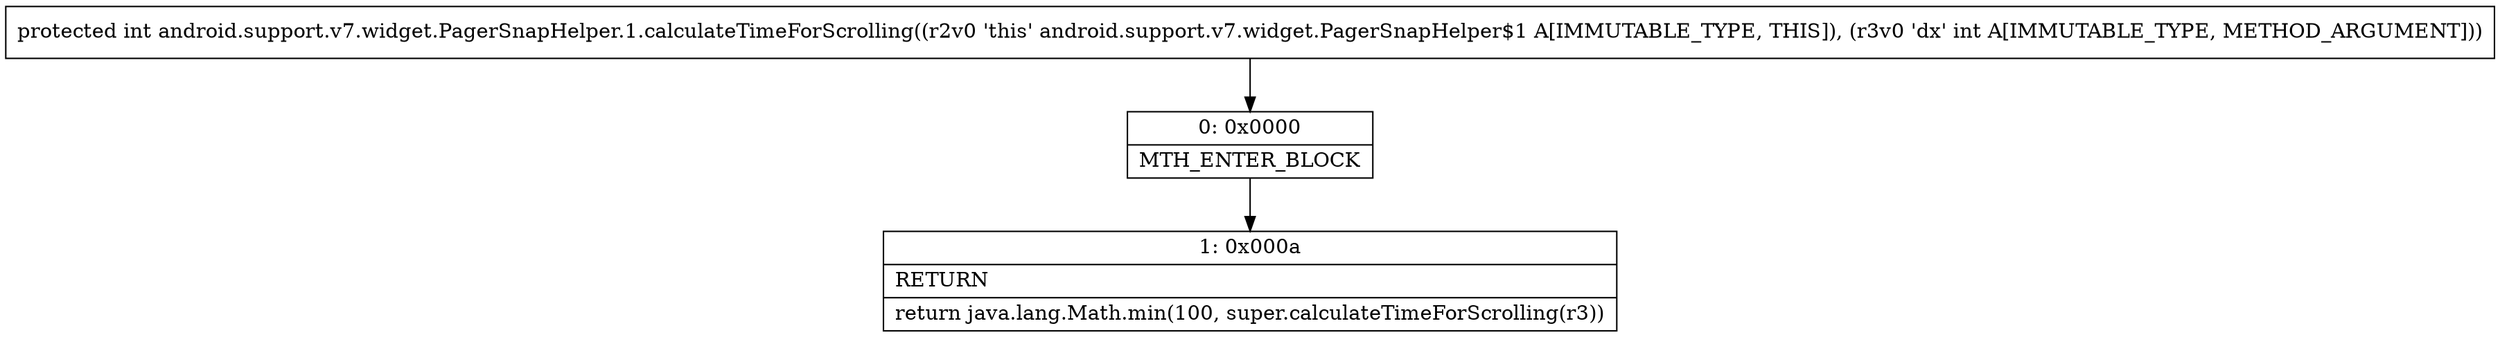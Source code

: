 digraph "CFG forandroid.support.v7.widget.PagerSnapHelper.1.calculateTimeForScrolling(I)I" {
Node_0 [shape=record,label="{0\:\ 0x0000|MTH_ENTER_BLOCK\l}"];
Node_1 [shape=record,label="{1\:\ 0x000a|RETURN\l|return java.lang.Math.min(100, super.calculateTimeForScrolling(r3))\l}"];
MethodNode[shape=record,label="{protected int android.support.v7.widget.PagerSnapHelper.1.calculateTimeForScrolling((r2v0 'this' android.support.v7.widget.PagerSnapHelper$1 A[IMMUTABLE_TYPE, THIS]), (r3v0 'dx' int A[IMMUTABLE_TYPE, METHOD_ARGUMENT])) }"];
MethodNode -> Node_0;
Node_0 -> Node_1;
}

